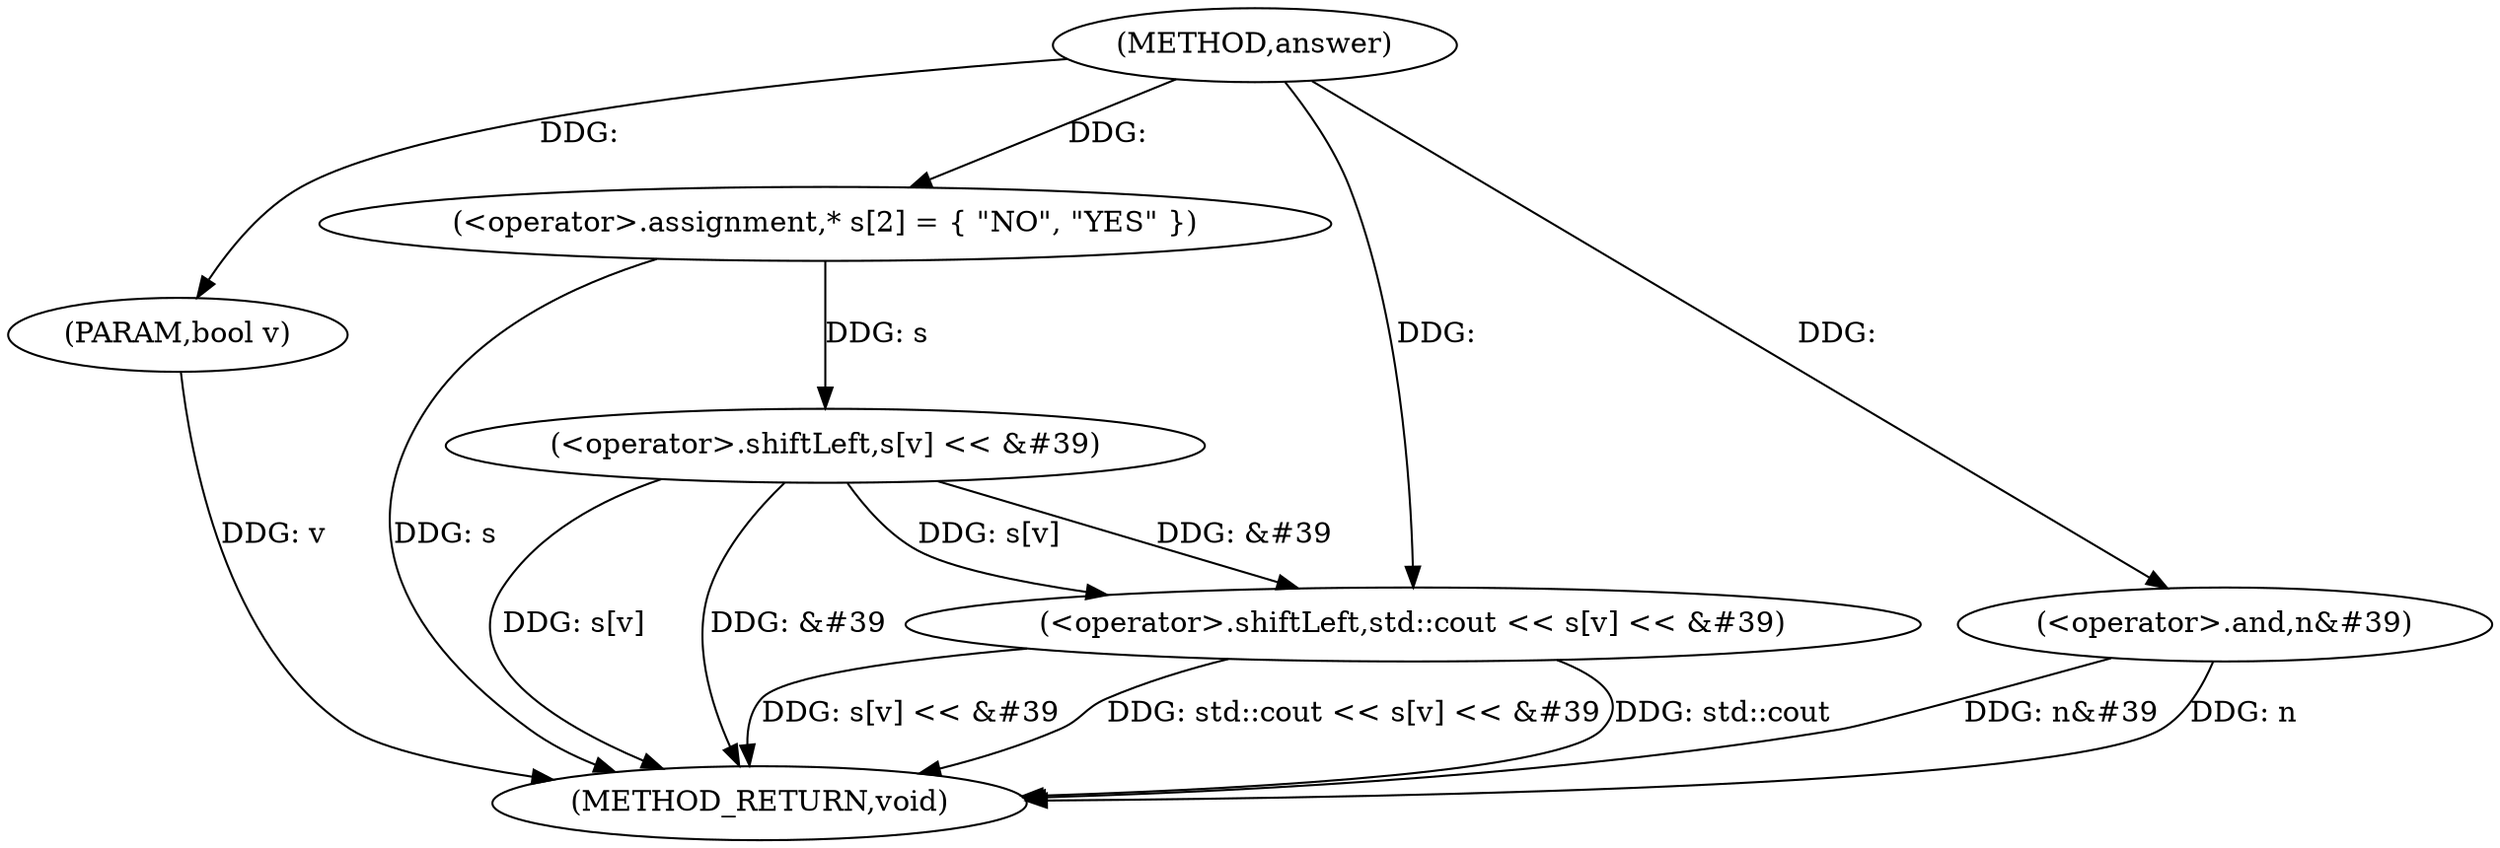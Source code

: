 digraph "answer" {  
"1000101" [label = "(METHOD,answer)" ]
"1000118" [label = "(METHOD_RETURN,void)" ]
"1000102" [label = "(PARAM,bool v)" ]
"1000105" [label = "(<operator>.assignment,* s[2] = { \"NO\", \"YES\" })" ]
"1000107" [label = "(<operator>.shiftLeft,std::cout << s[v] << &#39)" ]
"1000115" [label = "(<operator>.and,n&#39)" ]
"1000109" [label = "(<operator>.shiftLeft,s[v] << &#39)" ]
  "1000102" -> "1000118"  [ label = "DDG: v"] 
  "1000105" -> "1000118"  [ label = "DDG: s"] 
  "1000109" -> "1000118"  [ label = "DDG: s[v]"] 
  "1000109" -> "1000118"  [ label = "DDG: &#39"] 
  "1000107" -> "1000118"  [ label = "DDG: s[v] << &#39"] 
  "1000107" -> "1000118"  [ label = "DDG: std::cout << s[v] << &#39"] 
  "1000115" -> "1000118"  [ label = "DDG: n&#39"] 
  "1000115" -> "1000118"  [ label = "DDG: n"] 
  "1000107" -> "1000118"  [ label = "DDG: std::cout"] 
  "1000101" -> "1000102"  [ label = "DDG: "] 
  "1000101" -> "1000105"  [ label = "DDG: "] 
  "1000101" -> "1000107"  [ label = "DDG: "] 
  "1000109" -> "1000107"  [ label = "DDG: s[v]"] 
  "1000109" -> "1000107"  [ label = "DDG: &#39"] 
  "1000101" -> "1000115"  [ label = "DDG: "] 
  "1000105" -> "1000109"  [ label = "DDG: s"] 
}

